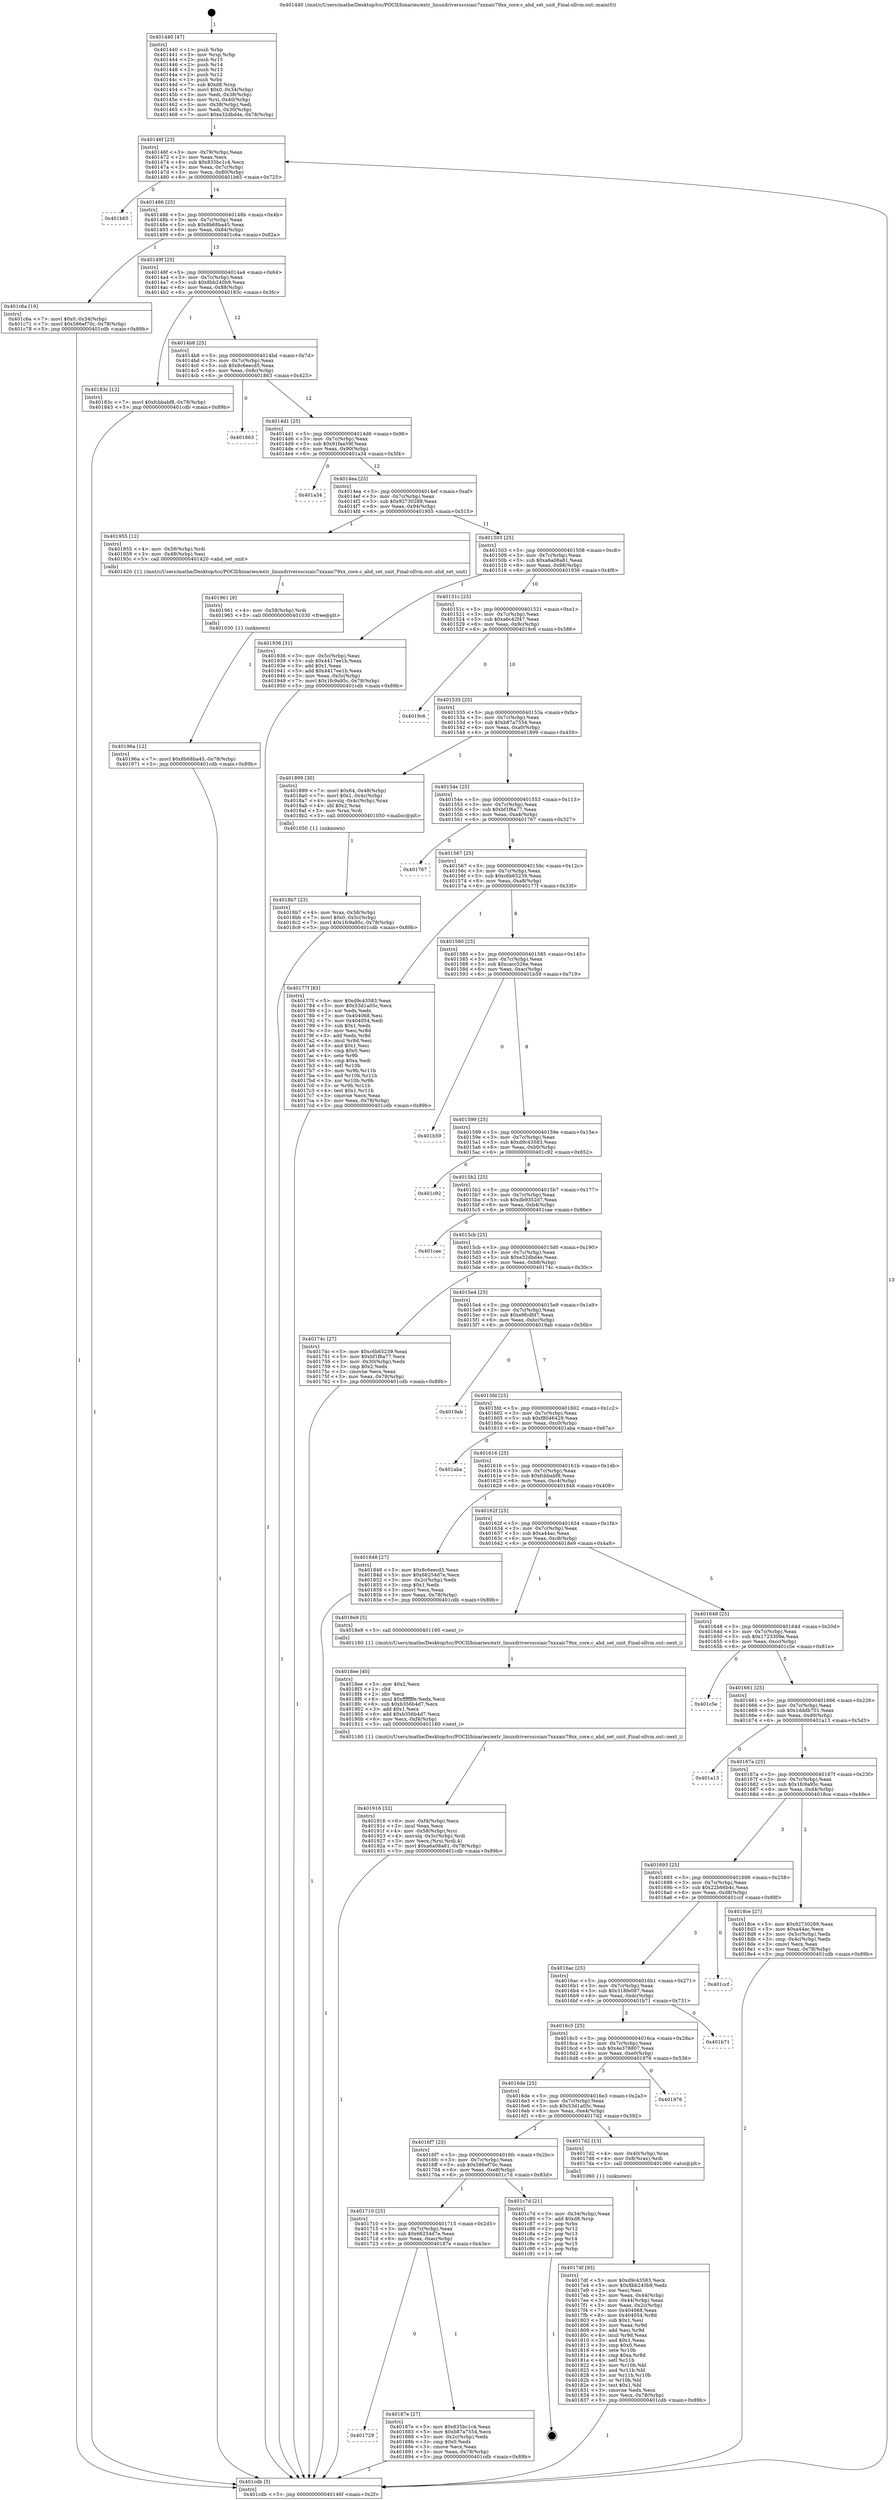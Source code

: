 digraph "0x401440" {
  label = "0x401440 (/mnt/c/Users/mathe/Desktop/tcc/POCII/binaries/extr_linuxdriversscsiaic7xxxaic79xx_core.c_ahd_set_unit_Final-ollvm.out::main(0))"
  labelloc = "t"
  node[shape=record]

  Entry [label="",width=0.3,height=0.3,shape=circle,fillcolor=black,style=filled]
  "0x40146f" [label="{
     0x40146f [23]\l
     | [instrs]\l
     &nbsp;&nbsp;0x40146f \<+3\>: mov -0x78(%rbp),%eax\l
     &nbsp;&nbsp;0x401472 \<+2\>: mov %eax,%ecx\l
     &nbsp;&nbsp;0x401474 \<+6\>: sub $0x835bc1c4,%ecx\l
     &nbsp;&nbsp;0x40147a \<+3\>: mov %eax,-0x7c(%rbp)\l
     &nbsp;&nbsp;0x40147d \<+3\>: mov %ecx,-0x80(%rbp)\l
     &nbsp;&nbsp;0x401480 \<+6\>: je 0000000000401b65 \<main+0x725\>\l
  }"]
  "0x401b65" [label="{
     0x401b65\l
  }", style=dashed]
  "0x401486" [label="{
     0x401486 [25]\l
     | [instrs]\l
     &nbsp;&nbsp;0x401486 \<+5\>: jmp 000000000040148b \<main+0x4b\>\l
     &nbsp;&nbsp;0x40148b \<+3\>: mov -0x7c(%rbp),%eax\l
     &nbsp;&nbsp;0x40148e \<+5\>: sub $0x8b68ba45,%eax\l
     &nbsp;&nbsp;0x401493 \<+6\>: mov %eax,-0x84(%rbp)\l
     &nbsp;&nbsp;0x401499 \<+6\>: je 0000000000401c6a \<main+0x82a\>\l
  }"]
  Exit [label="",width=0.3,height=0.3,shape=circle,fillcolor=black,style=filled,peripheries=2]
  "0x401c6a" [label="{
     0x401c6a [19]\l
     | [instrs]\l
     &nbsp;&nbsp;0x401c6a \<+7\>: movl $0x0,-0x34(%rbp)\l
     &nbsp;&nbsp;0x401c71 \<+7\>: movl $0x586ef70c,-0x78(%rbp)\l
     &nbsp;&nbsp;0x401c78 \<+5\>: jmp 0000000000401cdb \<main+0x89b\>\l
  }"]
  "0x40149f" [label="{
     0x40149f [25]\l
     | [instrs]\l
     &nbsp;&nbsp;0x40149f \<+5\>: jmp 00000000004014a4 \<main+0x64\>\l
     &nbsp;&nbsp;0x4014a4 \<+3\>: mov -0x7c(%rbp),%eax\l
     &nbsp;&nbsp;0x4014a7 \<+5\>: sub $0x8bb240b9,%eax\l
     &nbsp;&nbsp;0x4014ac \<+6\>: mov %eax,-0x88(%rbp)\l
     &nbsp;&nbsp;0x4014b2 \<+6\>: je 000000000040183c \<main+0x3fc\>\l
  }"]
  "0x40196a" [label="{
     0x40196a [12]\l
     | [instrs]\l
     &nbsp;&nbsp;0x40196a \<+7\>: movl $0x8b68ba45,-0x78(%rbp)\l
     &nbsp;&nbsp;0x401971 \<+5\>: jmp 0000000000401cdb \<main+0x89b\>\l
  }"]
  "0x40183c" [label="{
     0x40183c [12]\l
     | [instrs]\l
     &nbsp;&nbsp;0x40183c \<+7\>: movl $0xfcbbabf8,-0x78(%rbp)\l
     &nbsp;&nbsp;0x401843 \<+5\>: jmp 0000000000401cdb \<main+0x89b\>\l
  }"]
  "0x4014b8" [label="{
     0x4014b8 [25]\l
     | [instrs]\l
     &nbsp;&nbsp;0x4014b8 \<+5\>: jmp 00000000004014bd \<main+0x7d\>\l
     &nbsp;&nbsp;0x4014bd \<+3\>: mov -0x7c(%rbp),%eax\l
     &nbsp;&nbsp;0x4014c0 \<+5\>: sub $0x8c6eecd5,%eax\l
     &nbsp;&nbsp;0x4014c5 \<+6\>: mov %eax,-0x8c(%rbp)\l
     &nbsp;&nbsp;0x4014cb \<+6\>: je 0000000000401863 \<main+0x423\>\l
  }"]
  "0x401961" [label="{
     0x401961 [9]\l
     | [instrs]\l
     &nbsp;&nbsp;0x401961 \<+4\>: mov -0x58(%rbp),%rdi\l
     &nbsp;&nbsp;0x401965 \<+5\>: call 0000000000401030 \<free@plt\>\l
     | [calls]\l
     &nbsp;&nbsp;0x401030 \{1\} (unknown)\l
  }"]
  "0x401863" [label="{
     0x401863\l
  }", style=dashed]
  "0x4014d1" [label="{
     0x4014d1 [25]\l
     | [instrs]\l
     &nbsp;&nbsp;0x4014d1 \<+5\>: jmp 00000000004014d6 \<main+0x96\>\l
     &nbsp;&nbsp;0x4014d6 \<+3\>: mov -0x7c(%rbp),%eax\l
     &nbsp;&nbsp;0x4014d9 \<+5\>: sub $0x91faa59f,%eax\l
     &nbsp;&nbsp;0x4014de \<+6\>: mov %eax,-0x90(%rbp)\l
     &nbsp;&nbsp;0x4014e4 \<+6\>: je 0000000000401a34 \<main+0x5f4\>\l
  }"]
  "0x401916" [label="{
     0x401916 [32]\l
     | [instrs]\l
     &nbsp;&nbsp;0x401916 \<+6\>: mov -0xf4(%rbp),%ecx\l
     &nbsp;&nbsp;0x40191c \<+3\>: imul %eax,%ecx\l
     &nbsp;&nbsp;0x40191f \<+4\>: mov -0x58(%rbp),%rsi\l
     &nbsp;&nbsp;0x401923 \<+4\>: movslq -0x5c(%rbp),%rdi\l
     &nbsp;&nbsp;0x401927 \<+3\>: mov %ecx,(%rsi,%rdi,4)\l
     &nbsp;&nbsp;0x40192a \<+7\>: movl $0xa6a08a81,-0x78(%rbp)\l
     &nbsp;&nbsp;0x401931 \<+5\>: jmp 0000000000401cdb \<main+0x89b\>\l
  }"]
  "0x401a34" [label="{
     0x401a34\l
  }", style=dashed]
  "0x4014ea" [label="{
     0x4014ea [25]\l
     | [instrs]\l
     &nbsp;&nbsp;0x4014ea \<+5\>: jmp 00000000004014ef \<main+0xaf\>\l
     &nbsp;&nbsp;0x4014ef \<+3\>: mov -0x7c(%rbp),%eax\l
     &nbsp;&nbsp;0x4014f2 \<+5\>: sub $0x92730289,%eax\l
     &nbsp;&nbsp;0x4014f7 \<+6\>: mov %eax,-0x94(%rbp)\l
     &nbsp;&nbsp;0x4014fd \<+6\>: je 0000000000401955 \<main+0x515\>\l
  }"]
  "0x4018ee" [label="{
     0x4018ee [40]\l
     | [instrs]\l
     &nbsp;&nbsp;0x4018ee \<+5\>: mov $0x2,%ecx\l
     &nbsp;&nbsp;0x4018f3 \<+1\>: cltd\l
     &nbsp;&nbsp;0x4018f4 \<+2\>: idiv %ecx\l
     &nbsp;&nbsp;0x4018f6 \<+6\>: imul $0xfffffffe,%edx,%ecx\l
     &nbsp;&nbsp;0x4018fc \<+6\>: sub $0xb356b4d7,%ecx\l
     &nbsp;&nbsp;0x401902 \<+3\>: add $0x1,%ecx\l
     &nbsp;&nbsp;0x401905 \<+6\>: add $0xb356b4d7,%ecx\l
     &nbsp;&nbsp;0x40190b \<+6\>: mov %ecx,-0xf4(%rbp)\l
     &nbsp;&nbsp;0x401911 \<+5\>: call 0000000000401160 \<next_i\>\l
     | [calls]\l
     &nbsp;&nbsp;0x401160 \{1\} (/mnt/c/Users/mathe/Desktop/tcc/POCII/binaries/extr_linuxdriversscsiaic7xxxaic79xx_core.c_ahd_set_unit_Final-ollvm.out::next_i)\l
  }"]
  "0x401955" [label="{
     0x401955 [12]\l
     | [instrs]\l
     &nbsp;&nbsp;0x401955 \<+4\>: mov -0x58(%rbp),%rdi\l
     &nbsp;&nbsp;0x401959 \<+3\>: mov -0x48(%rbp),%esi\l
     &nbsp;&nbsp;0x40195c \<+5\>: call 0000000000401420 \<ahd_set_unit\>\l
     | [calls]\l
     &nbsp;&nbsp;0x401420 \{1\} (/mnt/c/Users/mathe/Desktop/tcc/POCII/binaries/extr_linuxdriversscsiaic7xxxaic79xx_core.c_ahd_set_unit_Final-ollvm.out::ahd_set_unit)\l
  }"]
  "0x401503" [label="{
     0x401503 [25]\l
     | [instrs]\l
     &nbsp;&nbsp;0x401503 \<+5\>: jmp 0000000000401508 \<main+0xc8\>\l
     &nbsp;&nbsp;0x401508 \<+3\>: mov -0x7c(%rbp),%eax\l
     &nbsp;&nbsp;0x40150b \<+5\>: sub $0xa6a08a81,%eax\l
     &nbsp;&nbsp;0x401510 \<+6\>: mov %eax,-0x98(%rbp)\l
     &nbsp;&nbsp;0x401516 \<+6\>: je 0000000000401936 \<main+0x4f6\>\l
  }"]
  "0x4018b7" [label="{
     0x4018b7 [23]\l
     | [instrs]\l
     &nbsp;&nbsp;0x4018b7 \<+4\>: mov %rax,-0x58(%rbp)\l
     &nbsp;&nbsp;0x4018bb \<+7\>: movl $0x0,-0x5c(%rbp)\l
     &nbsp;&nbsp;0x4018c2 \<+7\>: movl $0x1fc9a95c,-0x78(%rbp)\l
     &nbsp;&nbsp;0x4018c9 \<+5\>: jmp 0000000000401cdb \<main+0x89b\>\l
  }"]
  "0x401936" [label="{
     0x401936 [31]\l
     | [instrs]\l
     &nbsp;&nbsp;0x401936 \<+3\>: mov -0x5c(%rbp),%eax\l
     &nbsp;&nbsp;0x401939 \<+5\>: sub $0x4417ee1b,%eax\l
     &nbsp;&nbsp;0x40193e \<+3\>: add $0x1,%eax\l
     &nbsp;&nbsp;0x401941 \<+5\>: add $0x4417ee1b,%eax\l
     &nbsp;&nbsp;0x401946 \<+3\>: mov %eax,-0x5c(%rbp)\l
     &nbsp;&nbsp;0x401949 \<+7\>: movl $0x1fc9a95c,-0x78(%rbp)\l
     &nbsp;&nbsp;0x401950 \<+5\>: jmp 0000000000401cdb \<main+0x89b\>\l
  }"]
  "0x40151c" [label="{
     0x40151c [25]\l
     | [instrs]\l
     &nbsp;&nbsp;0x40151c \<+5\>: jmp 0000000000401521 \<main+0xe1\>\l
     &nbsp;&nbsp;0x401521 \<+3\>: mov -0x7c(%rbp),%eax\l
     &nbsp;&nbsp;0x401524 \<+5\>: sub $0xa6c42f47,%eax\l
     &nbsp;&nbsp;0x401529 \<+6\>: mov %eax,-0x9c(%rbp)\l
     &nbsp;&nbsp;0x40152f \<+6\>: je 00000000004019c6 \<main+0x586\>\l
  }"]
  "0x401729" [label="{
     0x401729\l
  }", style=dashed]
  "0x4019c6" [label="{
     0x4019c6\l
  }", style=dashed]
  "0x401535" [label="{
     0x401535 [25]\l
     | [instrs]\l
     &nbsp;&nbsp;0x401535 \<+5\>: jmp 000000000040153a \<main+0xfa\>\l
     &nbsp;&nbsp;0x40153a \<+3\>: mov -0x7c(%rbp),%eax\l
     &nbsp;&nbsp;0x40153d \<+5\>: sub $0xb87a7554,%eax\l
     &nbsp;&nbsp;0x401542 \<+6\>: mov %eax,-0xa0(%rbp)\l
     &nbsp;&nbsp;0x401548 \<+6\>: je 0000000000401899 \<main+0x459\>\l
  }"]
  "0x40187e" [label="{
     0x40187e [27]\l
     | [instrs]\l
     &nbsp;&nbsp;0x40187e \<+5\>: mov $0x835bc1c4,%eax\l
     &nbsp;&nbsp;0x401883 \<+5\>: mov $0xb87a7554,%ecx\l
     &nbsp;&nbsp;0x401888 \<+3\>: mov -0x2c(%rbp),%edx\l
     &nbsp;&nbsp;0x40188b \<+3\>: cmp $0x0,%edx\l
     &nbsp;&nbsp;0x40188e \<+3\>: cmove %ecx,%eax\l
     &nbsp;&nbsp;0x401891 \<+3\>: mov %eax,-0x78(%rbp)\l
     &nbsp;&nbsp;0x401894 \<+5\>: jmp 0000000000401cdb \<main+0x89b\>\l
  }"]
  "0x401899" [label="{
     0x401899 [30]\l
     | [instrs]\l
     &nbsp;&nbsp;0x401899 \<+7\>: movl $0x64,-0x48(%rbp)\l
     &nbsp;&nbsp;0x4018a0 \<+7\>: movl $0x1,-0x4c(%rbp)\l
     &nbsp;&nbsp;0x4018a7 \<+4\>: movslq -0x4c(%rbp),%rax\l
     &nbsp;&nbsp;0x4018ab \<+4\>: shl $0x2,%rax\l
     &nbsp;&nbsp;0x4018af \<+3\>: mov %rax,%rdi\l
     &nbsp;&nbsp;0x4018b2 \<+5\>: call 0000000000401050 \<malloc@plt\>\l
     | [calls]\l
     &nbsp;&nbsp;0x401050 \{1\} (unknown)\l
  }"]
  "0x40154e" [label="{
     0x40154e [25]\l
     | [instrs]\l
     &nbsp;&nbsp;0x40154e \<+5\>: jmp 0000000000401553 \<main+0x113\>\l
     &nbsp;&nbsp;0x401553 \<+3\>: mov -0x7c(%rbp),%eax\l
     &nbsp;&nbsp;0x401556 \<+5\>: sub $0xbf1f6a77,%eax\l
     &nbsp;&nbsp;0x40155b \<+6\>: mov %eax,-0xa4(%rbp)\l
     &nbsp;&nbsp;0x401561 \<+6\>: je 0000000000401767 \<main+0x327\>\l
  }"]
  "0x401710" [label="{
     0x401710 [25]\l
     | [instrs]\l
     &nbsp;&nbsp;0x401710 \<+5\>: jmp 0000000000401715 \<main+0x2d5\>\l
     &nbsp;&nbsp;0x401715 \<+3\>: mov -0x7c(%rbp),%eax\l
     &nbsp;&nbsp;0x401718 \<+5\>: sub $0x66254d7e,%eax\l
     &nbsp;&nbsp;0x40171d \<+6\>: mov %eax,-0xec(%rbp)\l
     &nbsp;&nbsp;0x401723 \<+6\>: je 000000000040187e \<main+0x43e\>\l
  }"]
  "0x401767" [label="{
     0x401767\l
  }", style=dashed]
  "0x401567" [label="{
     0x401567 [25]\l
     | [instrs]\l
     &nbsp;&nbsp;0x401567 \<+5\>: jmp 000000000040156c \<main+0x12c\>\l
     &nbsp;&nbsp;0x40156c \<+3\>: mov -0x7c(%rbp),%eax\l
     &nbsp;&nbsp;0x40156f \<+5\>: sub $0xc6b65239,%eax\l
     &nbsp;&nbsp;0x401574 \<+6\>: mov %eax,-0xa8(%rbp)\l
     &nbsp;&nbsp;0x40157a \<+6\>: je 000000000040177f \<main+0x33f\>\l
  }"]
  "0x401c7d" [label="{
     0x401c7d [21]\l
     | [instrs]\l
     &nbsp;&nbsp;0x401c7d \<+3\>: mov -0x34(%rbp),%eax\l
     &nbsp;&nbsp;0x401c80 \<+7\>: add $0xd8,%rsp\l
     &nbsp;&nbsp;0x401c87 \<+1\>: pop %rbx\l
     &nbsp;&nbsp;0x401c88 \<+2\>: pop %r12\l
     &nbsp;&nbsp;0x401c8a \<+2\>: pop %r13\l
     &nbsp;&nbsp;0x401c8c \<+2\>: pop %r14\l
     &nbsp;&nbsp;0x401c8e \<+2\>: pop %r15\l
     &nbsp;&nbsp;0x401c90 \<+1\>: pop %rbp\l
     &nbsp;&nbsp;0x401c91 \<+1\>: ret\l
  }"]
  "0x40177f" [label="{
     0x40177f [83]\l
     | [instrs]\l
     &nbsp;&nbsp;0x40177f \<+5\>: mov $0xd9c43583,%eax\l
     &nbsp;&nbsp;0x401784 \<+5\>: mov $0x53d1a05c,%ecx\l
     &nbsp;&nbsp;0x401789 \<+2\>: xor %edx,%edx\l
     &nbsp;&nbsp;0x40178b \<+7\>: mov 0x404068,%esi\l
     &nbsp;&nbsp;0x401792 \<+7\>: mov 0x404054,%edi\l
     &nbsp;&nbsp;0x401799 \<+3\>: sub $0x1,%edx\l
     &nbsp;&nbsp;0x40179c \<+3\>: mov %esi,%r8d\l
     &nbsp;&nbsp;0x40179f \<+3\>: add %edx,%r8d\l
     &nbsp;&nbsp;0x4017a2 \<+4\>: imul %r8d,%esi\l
     &nbsp;&nbsp;0x4017a6 \<+3\>: and $0x1,%esi\l
     &nbsp;&nbsp;0x4017a9 \<+3\>: cmp $0x0,%esi\l
     &nbsp;&nbsp;0x4017ac \<+4\>: sete %r9b\l
     &nbsp;&nbsp;0x4017b0 \<+3\>: cmp $0xa,%edi\l
     &nbsp;&nbsp;0x4017b3 \<+4\>: setl %r10b\l
     &nbsp;&nbsp;0x4017b7 \<+3\>: mov %r9b,%r11b\l
     &nbsp;&nbsp;0x4017ba \<+3\>: and %r10b,%r11b\l
     &nbsp;&nbsp;0x4017bd \<+3\>: xor %r10b,%r9b\l
     &nbsp;&nbsp;0x4017c0 \<+3\>: or %r9b,%r11b\l
     &nbsp;&nbsp;0x4017c3 \<+4\>: test $0x1,%r11b\l
     &nbsp;&nbsp;0x4017c7 \<+3\>: cmovne %ecx,%eax\l
     &nbsp;&nbsp;0x4017ca \<+3\>: mov %eax,-0x78(%rbp)\l
     &nbsp;&nbsp;0x4017cd \<+5\>: jmp 0000000000401cdb \<main+0x89b\>\l
  }"]
  "0x401580" [label="{
     0x401580 [25]\l
     | [instrs]\l
     &nbsp;&nbsp;0x401580 \<+5\>: jmp 0000000000401585 \<main+0x145\>\l
     &nbsp;&nbsp;0x401585 \<+3\>: mov -0x7c(%rbp),%eax\l
     &nbsp;&nbsp;0x401588 \<+5\>: sub $0xcacc526e,%eax\l
     &nbsp;&nbsp;0x40158d \<+6\>: mov %eax,-0xac(%rbp)\l
     &nbsp;&nbsp;0x401593 \<+6\>: je 0000000000401b59 \<main+0x719\>\l
  }"]
  "0x4017df" [label="{
     0x4017df [93]\l
     | [instrs]\l
     &nbsp;&nbsp;0x4017df \<+5\>: mov $0xd9c43583,%ecx\l
     &nbsp;&nbsp;0x4017e4 \<+5\>: mov $0x8bb240b9,%edx\l
     &nbsp;&nbsp;0x4017e9 \<+2\>: xor %esi,%esi\l
     &nbsp;&nbsp;0x4017eb \<+3\>: mov %eax,-0x44(%rbp)\l
     &nbsp;&nbsp;0x4017ee \<+3\>: mov -0x44(%rbp),%eax\l
     &nbsp;&nbsp;0x4017f1 \<+3\>: mov %eax,-0x2c(%rbp)\l
     &nbsp;&nbsp;0x4017f4 \<+7\>: mov 0x404068,%eax\l
     &nbsp;&nbsp;0x4017fb \<+8\>: mov 0x404054,%r8d\l
     &nbsp;&nbsp;0x401803 \<+3\>: sub $0x1,%esi\l
     &nbsp;&nbsp;0x401806 \<+3\>: mov %eax,%r9d\l
     &nbsp;&nbsp;0x401809 \<+3\>: add %esi,%r9d\l
     &nbsp;&nbsp;0x40180c \<+4\>: imul %r9d,%eax\l
     &nbsp;&nbsp;0x401810 \<+3\>: and $0x1,%eax\l
     &nbsp;&nbsp;0x401813 \<+3\>: cmp $0x0,%eax\l
     &nbsp;&nbsp;0x401816 \<+4\>: sete %r10b\l
     &nbsp;&nbsp;0x40181a \<+4\>: cmp $0xa,%r8d\l
     &nbsp;&nbsp;0x40181e \<+4\>: setl %r11b\l
     &nbsp;&nbsp;0x401822 \<+3\>: mov %r10b,%bl\l
     &nbsp;&nbsp;0x401825 \<+3\>: and %r11b,%bl\l
     &nbsp;&nbsp;0x401828 \<+3\>: xor %r11b,%r10b\l
     &nbsp;&nbsp;0x40182b \<+3\>: or %r10b,%bl\l
     &nbsp;&nbsp;0x40182e \<+3\>: test $0x1,%bl\l
     &nbsp;&nbsp;0x401831 \<+3\>: cmovne %edx,%ecx\l
     &nbsp;&nbsp;0x401834 \<+3\>: mov %ecx,-0x78(%rbp)\l
     &nbsp;&nbsp;0x401837 \<+5\>: jmp 0000000000401cdb \<main+0x89b\>\l
  }"]
  "0x401b59" [label="{
     0x401b59\l
  }", style=dashed]
  "0x401599" [label="{
     0x401599 [25]\l
     | [instrs]\l
     &nbsp;&nbsp;0x401599 \<+5\>: jmp 000000000040159e \<main+0x15e\>\l
     &nbsp;&nbsp;0x40159e \<+3\>: mov -0x7c(%rbp),%eax\l
     &nbsp;&nbsp;0x4015a1 \<+5\>: sub $0xd9c43583,%eax\l
     &nbsp;&nbsp;0x4015a6 \<+6\>: mov %eax,-0xb0(%rbp)\l
     &nbsp;&nbsp;0x4015ac \<+6\>: je 0000000000401c92 \<main+0x852\>\l
  }"]
  "0x4016f7" [label="{
     0x4016f7 [25]\l
     | [instrs]\l
     &nbsp;&nbsp;0x4016f7 \<+5\>: jmp 00000000004016fc \<main+0x2bc\>\l
     &nbsp;&nbsp;0x4016fc \<+3\>: mov -0x7c(%rbp),%eax\l
     &nbsp;&nbsp;0x4016ff \<+5\>: sub $0x586ef70c,%eax\l
     &nbsp;&nbsp;0x401704 \<+6\>: mov %eax,-0xe8(%rbp)\l
     &nbsp;&nbsp;0x40170a \<+6\>: je 0000000000401c7d \<main+0x83d\>\l
  }"]
  "0x401c92" [label="{
     0x401c92\l
  }", style=dashed]
  "0x4015b2" [label="{
     0x4015b2 [25]\l
     | [instrs]\l
     &nbsp;&nbsp;0x4015b2 \<+5\>: jmp 00000000004015b7 \<main+0x177\>\l
     &nbsp;&nbsp;0x4015b7 \<+3\>: mov -0x7c(%rbp),%eax\l
     &nbsp;&nbsp;0x4015ba \<+5\>: sub $0xdb9352d7,%eax\l
     &nbsp;&nbsp;0x4015bf \<+6\>: mov %eax,-0xb4(%rbp)\l
     &nbsp;&nbsp;0x4015c5 \<+6\>: je 0000000000401cae \<main+0x86e\>\l
  }"]
  "0x4017d2" [label="{
     0x4017d2 [13]\l
     | [instrs]\l
     &nbsp;&nbsp;0x4017d2 \<+4\>: mov -0x40(%rbp),%rax\l
     &nbsp;&nbsp;0x4017d6 \<+4\>: mov 0x8(%rax),%rdi\l
     &nbsp;&nbsp;0x4017da \<+5\>: call 0000000000401060 \<atoi@plt\>\l
     | [calls]\l
     &nbsp;&nbsp;0x401060 \{1\} (unknown)\l
  }"]
  "0x401cae" [label="{
     0x401cae\l
  }", style=dashed]
  "0x4015cb" [label="{
     0x4015cb [25]\l
     | [instrs]\l
     &nbsp;&nbsp;0x4015cb \<+5\>: jmp 00000000004015d0 \<main+0x190\>\l
     &nbsp;&nbsp;0x4015d0 \<+3\>: mov -0x7c(%rbp),%eax\l
     &nbsp;&nbsp;0x4015d3 \<+5\>: sub $0xe32dbd4e,%eax\l
     &nbsp;&nbsp;0x4015d8 \<+6\>: mov %eax,-0xb8(%rbp)\l
     &nbsp;&nbsp;0x4015de \<+6\>: je 000000000040174c \<main+0x30c\>\l
  }"]
  "0x4016de" [label="{
     0x4016de [25]\l
     | [instrs]\l
     &nbsp;&nbsp;0x4016de \<+5\>: jmp 00000000004016e3 \<main+0x2a3\>\l
     &nbsp;&nbsp;0x4016e3 \<+3\>: mov -0x7c(%rbp),%eax\l
     &nbsp;&nbsp;0x4016e6 \<+5\>: sub $0x53d1a05c,%eax\l
     &nbsp;&nbsp;0x4016eb \<+6\>: mov %eax,-0xe4(%rbp)\l
     &nbsp;&nbsp;0x4016f1 \<+6\>: je 00000000004017d2 \<main+0x392\>\l
  }"]
  "0x40174c" [label="{
     0x40174c [27]\l
     | [instrs]\l
     &nbsp;&nbsp;0x40174c \<+5\>: mov $0xc6b65239,%eax\l
     &nbsp;&nbsp;0x401751 \<+5\>: mov $0xbf1f6a77,%ecx\l
     &nbsp;&nbsp;0x401756 \<+3\>: mov -0x30(%rbp),%edx\l
     &nbsp;&nbsp;0x401759 \<+3\>: cmp $0x2,%edx\l
     &nbsp;&nbsp;0x40175c \<+3\>: cmovne %ecx,%eax\l
     &nbsp;&nbsp;0x40175f \<+3\>: mov %eax,-0x78(%rbp)\l
     &nbsp;&nbsp;0x401762 \<+5\>: jmp 0000000000401cdb \<main+0x89b\>\l
  }"]
  "0x4015e4" [label="{
     0x4015e4 [25]\l
     | [instrs]\l
     &nbsp;&nbsp;0x4015e4 \<+5\>: jmp 00000000004015e9 \<main+0x1a9\>\l
     &nbsp;&nbsp;0x4015e9 \<+3\>: mov -0x7c(%rbp),%eax\l
     &nbsp;&nbsp;0x4015ec \<+5\>: sub $0xe9fcdfd7,%eax\l
     &nbsp;&nbsp;0x4015f1 \<+6\>: mov %eax,-0xbc(%rbp)\l
     &nbsp;&nbsp;0x4015f7 \<+6\>: je 00000000004019ab \<main+0x56b\>\l
  }"]
  "0x401cdb" [label="{
     0x401cdb [5]\l
     | [instrs]\l
     &nbsp;&nbsp;0x401cdb \<+5\>: jmp 000000000040146f \<main+0x2f\>\l
  }"]
  "0x401440" [label="{
     0x401440 [47]\l
     | [instrs]\l
     &nbsp;&nbsp;0x401440 \<+1\>: push %rbp\l
     &nbsp;&nbsp;0x401441 \<+3\>: mov %rsp,%rbp\l
     &nbsp;&nbsp;0x401444 \<+2\>: push %r15\l
     &nbsp;&nbsp;0x401446 \<+2\>: push %r14\l
     &nbsp;&nbsp;0x401448 \<+2\>: push %r13\l
     &nbsp;&nbsp;0x40144a \<+2\>: push %r12\l
     &nbsp;&nbsp;0x40144c \<+1\>: push %rbx\l
     &nbsp;&nbsp;0x40144d \<+7\>: sub $0xd8,%rsp\l
     &nbsp;&nbsp;0x401454 \<+7\>: movl $0x0,-0x34(%rbp)\l
     &nbsp;&nbsp;0x40145b \<+3\>: mov %edi,-0x38(%rbp)\l
     &nbsp;&nbsp;0x40145e \<+4\>: mov %rsi,-0x40(%rbp)\l
     &nbsp;&nbsp;0x401462 \<+3\>: mov -0x38(%rbp),%edi\l
     &nbsp;&nbsp;0x401465 \<+3\>: mov %edi,-0x30(%rbp)\l
     &nbsp;&nbsp;0x401468 \<+7\>: movl $0xe32dbd4e,-0x78(%rbp)\l
  }"]
  "0x401976" [label="{
     0x401976\l
  }", style=dashed]
  "0x4019ab" [label="{
     0x4019ab\l
  }", style=dashed]
  "0x4015fd" [label="{
     0x4015fd [25]\l
     | [instrs]\l
     &nbsp;&nbsp;0x4015fd \<+5\>: jmp 0000000000401602 \<main+0x1c2\>\l
     &nbsp;&nbsp;0x401602 \<+3\>: mov -0x7c(%rbp),%eax\l
     &nbsp;&nbsp;0x401605 \<+5\>: sub $0xf8046429,%eax\l
     &nbsp;&nbsp;0x40160a \<+6\>: mov %eax,-0xc0(%rbp)\l
     &nbsp;&nbsp;0x401610 \<+6\>: je 0000000000401aba \<main+0x67a\>\l
  }"]
  "0x4016c5" [label="{
     0x4016c5 [25]\l
     | [instrs]\l
     &nbsp;&nbsp;0x4016c5 \<+5\>: jmp 00000000004016ca \<main+0x28a\>\l
     &nbsp;&nbsp;0x4016ca \<+3\>: mov -0x7c(%rbp),%eax\l
     &nbsp;&nbsp;0x4016cd \<+5\>: sub $0x4e378807,%eax\l
     &nbsp;&nbsp;0x4016d2 \<+6\>: mov %eax,-0xe0(%rbp)\l
     &nbsp;&nbsp;0x4016d8 \<+6\>: je 0000000000401976 \<main+0x536\>\l
  }"]
  "0x401aba" [label="{
     0x401aba\l
  }", style=dashed]
  "0x401616" [label="{
     0x401616 [25]\l
     | [instrs]\l
     &nbsp;&nbsp;0x401616 \<+5\>: jmp 000000000040161b \<main+0x1db\>\l
     &nbsp;&nbsp;0x40161b \<+3\>: mov -0x7c(%rbp),%eax\l
     &nbsp;&nbsp;0x40161e \<+5\>: sub $0xfcbbabf8,%eax\l
     &nbsp;&nbsp;0x401623 \<+6\>: mov %eax,-0xc4(%rbp)\l
     &nbsp;&nbsp;0x401629 \<+6\>: je 0000000000401848 \<main+0x408\>\l
  }"]
  "0x401b71" [label="{
     0x401b71\l
  }", style=dashed]
  "0x401848" [label="{
     0x401848 [27]\l
     | [instrs]\l
     &nbsp;&nbsp;0x401848 \<+5\>: mov $0x8c6eecd5,%eax\l
     &nbsp;&nbsp;0x40184d \<+5\>: mov $0x66254d7e,%ecx\l
     &nbsp;&nbsp;0x401852 \<+3\>: mov -0x2c(%rbp),%edx\l
     &nbsp;&nbsp;0x401855 \<+3\>: cmp $0x1,%edx\l
     &nbsp;&nbsp;0x401858 \<+3\>: cmovl %ecx,%eax\l
     &nbsp;&nbsp;0x40185b \<+3\>: mov %eax,-0x78(%rbp)\l
     &nbsp;&nbsp;0x40185e \<+5\>: jmp 0000000000401cdb \<main+0x89b\>\l
  }"]
  "0x40162f" [label="{
     0x40162f [25]\l
     | [instrs]\l
     &nbsp;&nbsp;0x40162f \<+5\>: jmp 0000000000401634 \<main+0x1f4\>\l
     &nbsp;&nbsp;0x401634 \<+3\>: mov -0x7c(%rbp),%eax\l
     &nbsp;&nbsp;0x401637 \<+5\>: sub $0xa44ac,%eax\l
     &nbsp;&nbsp;0x40163c \<+6\>: mov %eax,-0xc8(%rbp)\l
     &nbsp;&nbsp;0x401642 \<+6\>: je 00000000004018e9 \<main+0x4a9\>\l
  }"]
  "0x4016ac" [label="{
     0x4016ac [25]\l
     | [instrs]\l
     &nbsp;&nbsp;0x4016ac \<+5\>: jmp 00000000004016b1 \<main+0x271\>\l
     &nbsp;&nbsp;0x4016b1 \<+3\>: mov -0x7c(%rbp),%eax\l
     &nbsp;&nbsp;0x4016b4 \<+5\>: sub $0x318fe087,%eax\l
     &nbsp;&nbsp;0x4016b9 \<+6\>: mov %eax,-0xdc(%rbp)\l
     &nbsp;&nbsp;0x4016bf \<+6\>: je 0000000000401b71 \<main+0x731\>\l
  }"]
  "0x4018e9" [label="{
     0x4018e9 [5]\l
     | [instrs]\l
     &nbsp;&nbsp;0x4018e9 \<+5\>: call 0000000000401160 \<next_i\>\l
     | [calls]\l
     &nbsp;&nbsp;0x401160 \{1\} (/mnt/c/Users/mathe/Desktop/tcc/POCII/binaries/extr_linuxdriversscsiaic7xxxaic79xx_core.c_ahd_set_unit_Final-ollvm.out::next_i)\l
  }"]
  "0x401648" [label="{
     0x401648 [25]\l
     | [instrs]\l
     &nbsp;&nbsp;0x401648 \<+5\>: jmp 000000000040164d \<main+0x20d\>\l
     &nbsp;&nbsp;0x40164d \<+3\>: mov -0x7c(%rbp),%eax\l
     &nbsp;&nbsp;0x401650 \<+5\>: sub $0x1723309e,%eax\l
     &nbsp;&nbsp;0x401655 \<+6\>: mov %eax,-0xcc(%rbp)\l
     &nbsp;&nbsp;0x40165b \<+6\>: je 0000000000401c5e \<main+0x81e\>\l
  }"]
  "0x401ccf" [label="{
     0x401ccf\l
  }", style=dashed]
  "0x401c5e" [label="{
     0x401c5e\l
  }", style=dashed]
  "0x401661" [label="{
     0x401661 [25]\l
     | [instrs]\l
     &nbsp;&nbsp;0x401661 \<+5\>: jmp 0000000000401666 \<main+0x226\>\l
     &nbsp;&nbsp;0x401666 \<+3\>: mov -0x7c(%rbp),%eax\l
     &nbsp;&nbsp;0x401669 \<+5\>: sub $0x1dddb701,%eax\l
     &nbsp;&nbsp;0x40166e \<+6\>: mov %eax,-0xd0(%rbp)\l
     &nbsp;&nbsp;0x401674 \<+6\>: je 0000000000401a13 \<main+0x5d3\>\l
  }"]
  "0x401693" [label="{
     0x401693 [25]\l
     | [instrs]\l
     &nbsp;&nbsp;0x401693 \<+5\>: jmp 0000000000401698 \<main+0x258\>\l
     &nbsp;&nbsp;0x401698 \<+3\>: mov -0x7c(%rbp),%eax\l
     &nbsp;&nbsp;0x40169b \<+5\>: sub $0x22b66b4c,%eax\l
     &nbsp;&nbsp;0x4016a0 \<+6\>: mov %eax,-0xd8(%rbp)\l
     &nbsp;&nbsp;0x4016a6 \<+6\>: je 0000000000401ccf \<main+0x88f\>\l
  }"]
  "0x401a13" [label="{
     0x401a13\l
  }", style=dashed]
  "0x40167a" [label="{
     0x40167a [25]\l
     | [instrs]\l
     &nbsp;&nbsp;0x40167a \<+5\>: jmp 000000000040167f \<main+0x23f\>\l
     &nbsp;&nbsp;0x40167f \<+3\>: mov -0x7c(%rbp),%eax\l
     &nbsp;&nbsp;0x401682 \<+5\>: sub $0x1fc9a95c,%eax\l
     &nbsp;&nbsp;0x401687 \<+6\>: mov %eax,-0xd4(%rbp)\l
     &nbsp;&nbsp;0x40168d \<+6\>: je 00000000004018ce \<main+0x48e\>\l
  }"]
  "0x4018ce" [label="{
     0x4018ce [27]\l
     | [instrs]\l
     &nbsp;&nbsp;0x4018ce \<+5\>: mov $0x92730289,%eax\l
     &nbsp;&nbsp;0x4018d3 \<+5\>: mov $0xa44ac,%ecx\l
     &nbsp;&nbsp;0x4018d8 \<+3\>: mov -0x5c(%rbp),%edx\l
     &nbsp;&nbsp;0x4018db \<+3\>: cmp -0x4c(%rbp),%edx\l
     &nbsp;&nbsp;0x4018de \<+3\>: cmovl %ecx,%eax\l
     &nbsp;&nbsp;0x4018e1 \<+3\>: mov %eax,-0x78(%rbp)\l
     &nbsp;&nbsp;0x4018e4 \<+5\>: jmp 0000000000401cdb \<main+0x89b\>\l
  }"]
  Entry -> "0x401440" [label=" 1"]
  "0x40146f" -> "0x401b65" [label=" 0"]
  "0x40146f" -> "0x401486" [label=" 14"]
  "0x401c7d" -> Exit [label=" 1"]
  "0x401486" -> "0x401c6a" [label=" 1"]
  "0x401486" -> "0x40149f" [label=" 13"]
  "0x401c6a" -> "0x401cdb" [label=" 1"]
  "0x40149f" -> "0x40183c" [label=" 1"]
  "0x40149f" -> "0x4014b8" [label=" 12"]
  "0x40196a" -> "0x401cdb" [label=" 1"]
  "0x4014b8" -> "0x401863" [label=" 0"]
  "0x4014b8" -> "0x4014d1" [label=" 12"]
  "0x401961" -> "0x40196a" [label=" 1"]
  "0x4014d1" -> "0x401a34" [label=" 0"]
  "0x4014d1" -> "0x4014ea" [label=" 12"]
  "0x401955" -> "0x401961" [label=" 1"]
  "0x4014ea" -> "0x401955" [label=" 1"]
  "0x4014ea" -> "0x401503" [label=" 11"]
  "0x401936" -> "0x401cdb" [label=" 1"]
  "0x401503" -> "0x401936" [label=" 1"]
  "0x401503" -> "0x40151c" [label=" 10"]
  "0x401916" -> "0x401cdb" [label=" 1"]
  "0x40151c" -> "0x4019c6" [label=" 0"]
  "0x40151c" -> "0x401535" [label=" 10"]
  "0x4018ee" -> "0x401916" [label=" 1"]
  "0x401535" -> "0x401899" [label=" 1"]
  "0x401535" -> "0x40154e" [label=" 9"]
  "0x4018e9" -> "0x4018ee" [label=" 1"]
  "0x40154e" -> "0x401767" [label=" 0"]
  "0x40154e" -> "0x401567" [label=" 9"]
  "0x4018b7" -> "0x401cdb" [label=" 1"]
  "0x401567" -> "0x40177f" [label=" 1"]
  "0x401567" -> "0x401580" [label=" 8"]
  "0x401899" -> "0x4018b7" [label=" 1"]
  "0x401580" -> "0x401b59" [label=" 0"]
  "0x401580" -> "0x401599" [label=" 8"]
  "0x401710" -> "0x401729" [label=" 0"]
  "0x401599" -> "0x401c92" [label=" 0"]
  "0x401599" -> "0x4015b2" [label=" 8"]
  "0x401710" -> "0x40187e" [label=" 1"]
  "0x4015b2" -> "0x401cae" [label=" 0"]
  "0x4015b2" -> "0x4015cb" [label=" 8"]
  "0x4018ce" -> "0x401cdb" [label=" 2"]
  "0x4015cb" -> "0x40174c" [label=" 1"]
  "0x4015cb" -> "0x4015e4" [label=" 7"]
  "0x40174c" -> "0x401cdb" [label=" 1"]
  "0x401440" -> "0x40146f" [label=" 1"]
  "0x401cdb" -> "0x40146f" [label=" 13"]
  "0x40177f" -> "0x401cdb" [label=" 1"]
  "0x4016f7" -> "0x401c7d" [label=" 1"]
  "0x4015e4" -> "0x4019ab" [label=" 0"]
  "0x4015e4" -> "0x4015fd" [label=" 7"]
  "0x40187e" -> "0x401cdb" [label=" 1"]
  "0x4015fd" -> "0x401aba" [label=" 0"]
  "0x4015fd" -> "0x401616" [label=" 7"]
  "0x40183c" -> "0x401cdb" [label=" 1"]
  "0x401616" -> "0x401848" [label=" 1"]
  "0x401616" -> "0x40162f" [label=" 6"]
  "0x4017df" -> "0x401cdb" [label=" 1"]
  "0x40162f" -> "0x4018e9" [label=" 1"]
  "0x40162f" -> "0x401648" [label=" 5"]
  "0x4016de" -> "0x4016f7" [label=" 2"]
  "0x401648" -> "0x401c5e" [label=" 0"]
  "0x401648" -> "0x401661" [label=" 5"]
  "0x4016de" -> "0x4017d2" [label=" 1"]
  "0x401661" -> "0x401a13" [label=" 0"]
  "0x401661" -> "0x40167a" [label=" 5"]
  "0x4016c5" -> "0x4016de" [label=" 3"]
  "0x40167a" -> "0x4018ce" [label=" 2"]
  "0x40167a" -> "0x401693" [label=" 3"]
  "0x4016f7" -> "0x401710" [label=" 1"]
  "0x401693" -> "0x401ccf" [label=" 0"]
  "0x401693" -> "0x4016ac" [label=" 3"]
  "0x4017d2" -> "0x4017df" [label=" 1"]
  "0x4016ac" -> "0x401b71" [label=" 0"]
  "0x4016ac" -> "0x4016c5" [label=" 3"]
  "0x401848" -> "0x401cdb" [label=" 1"]
  "0x4016c5" -> "0x401976" [label=" 0"]
}
